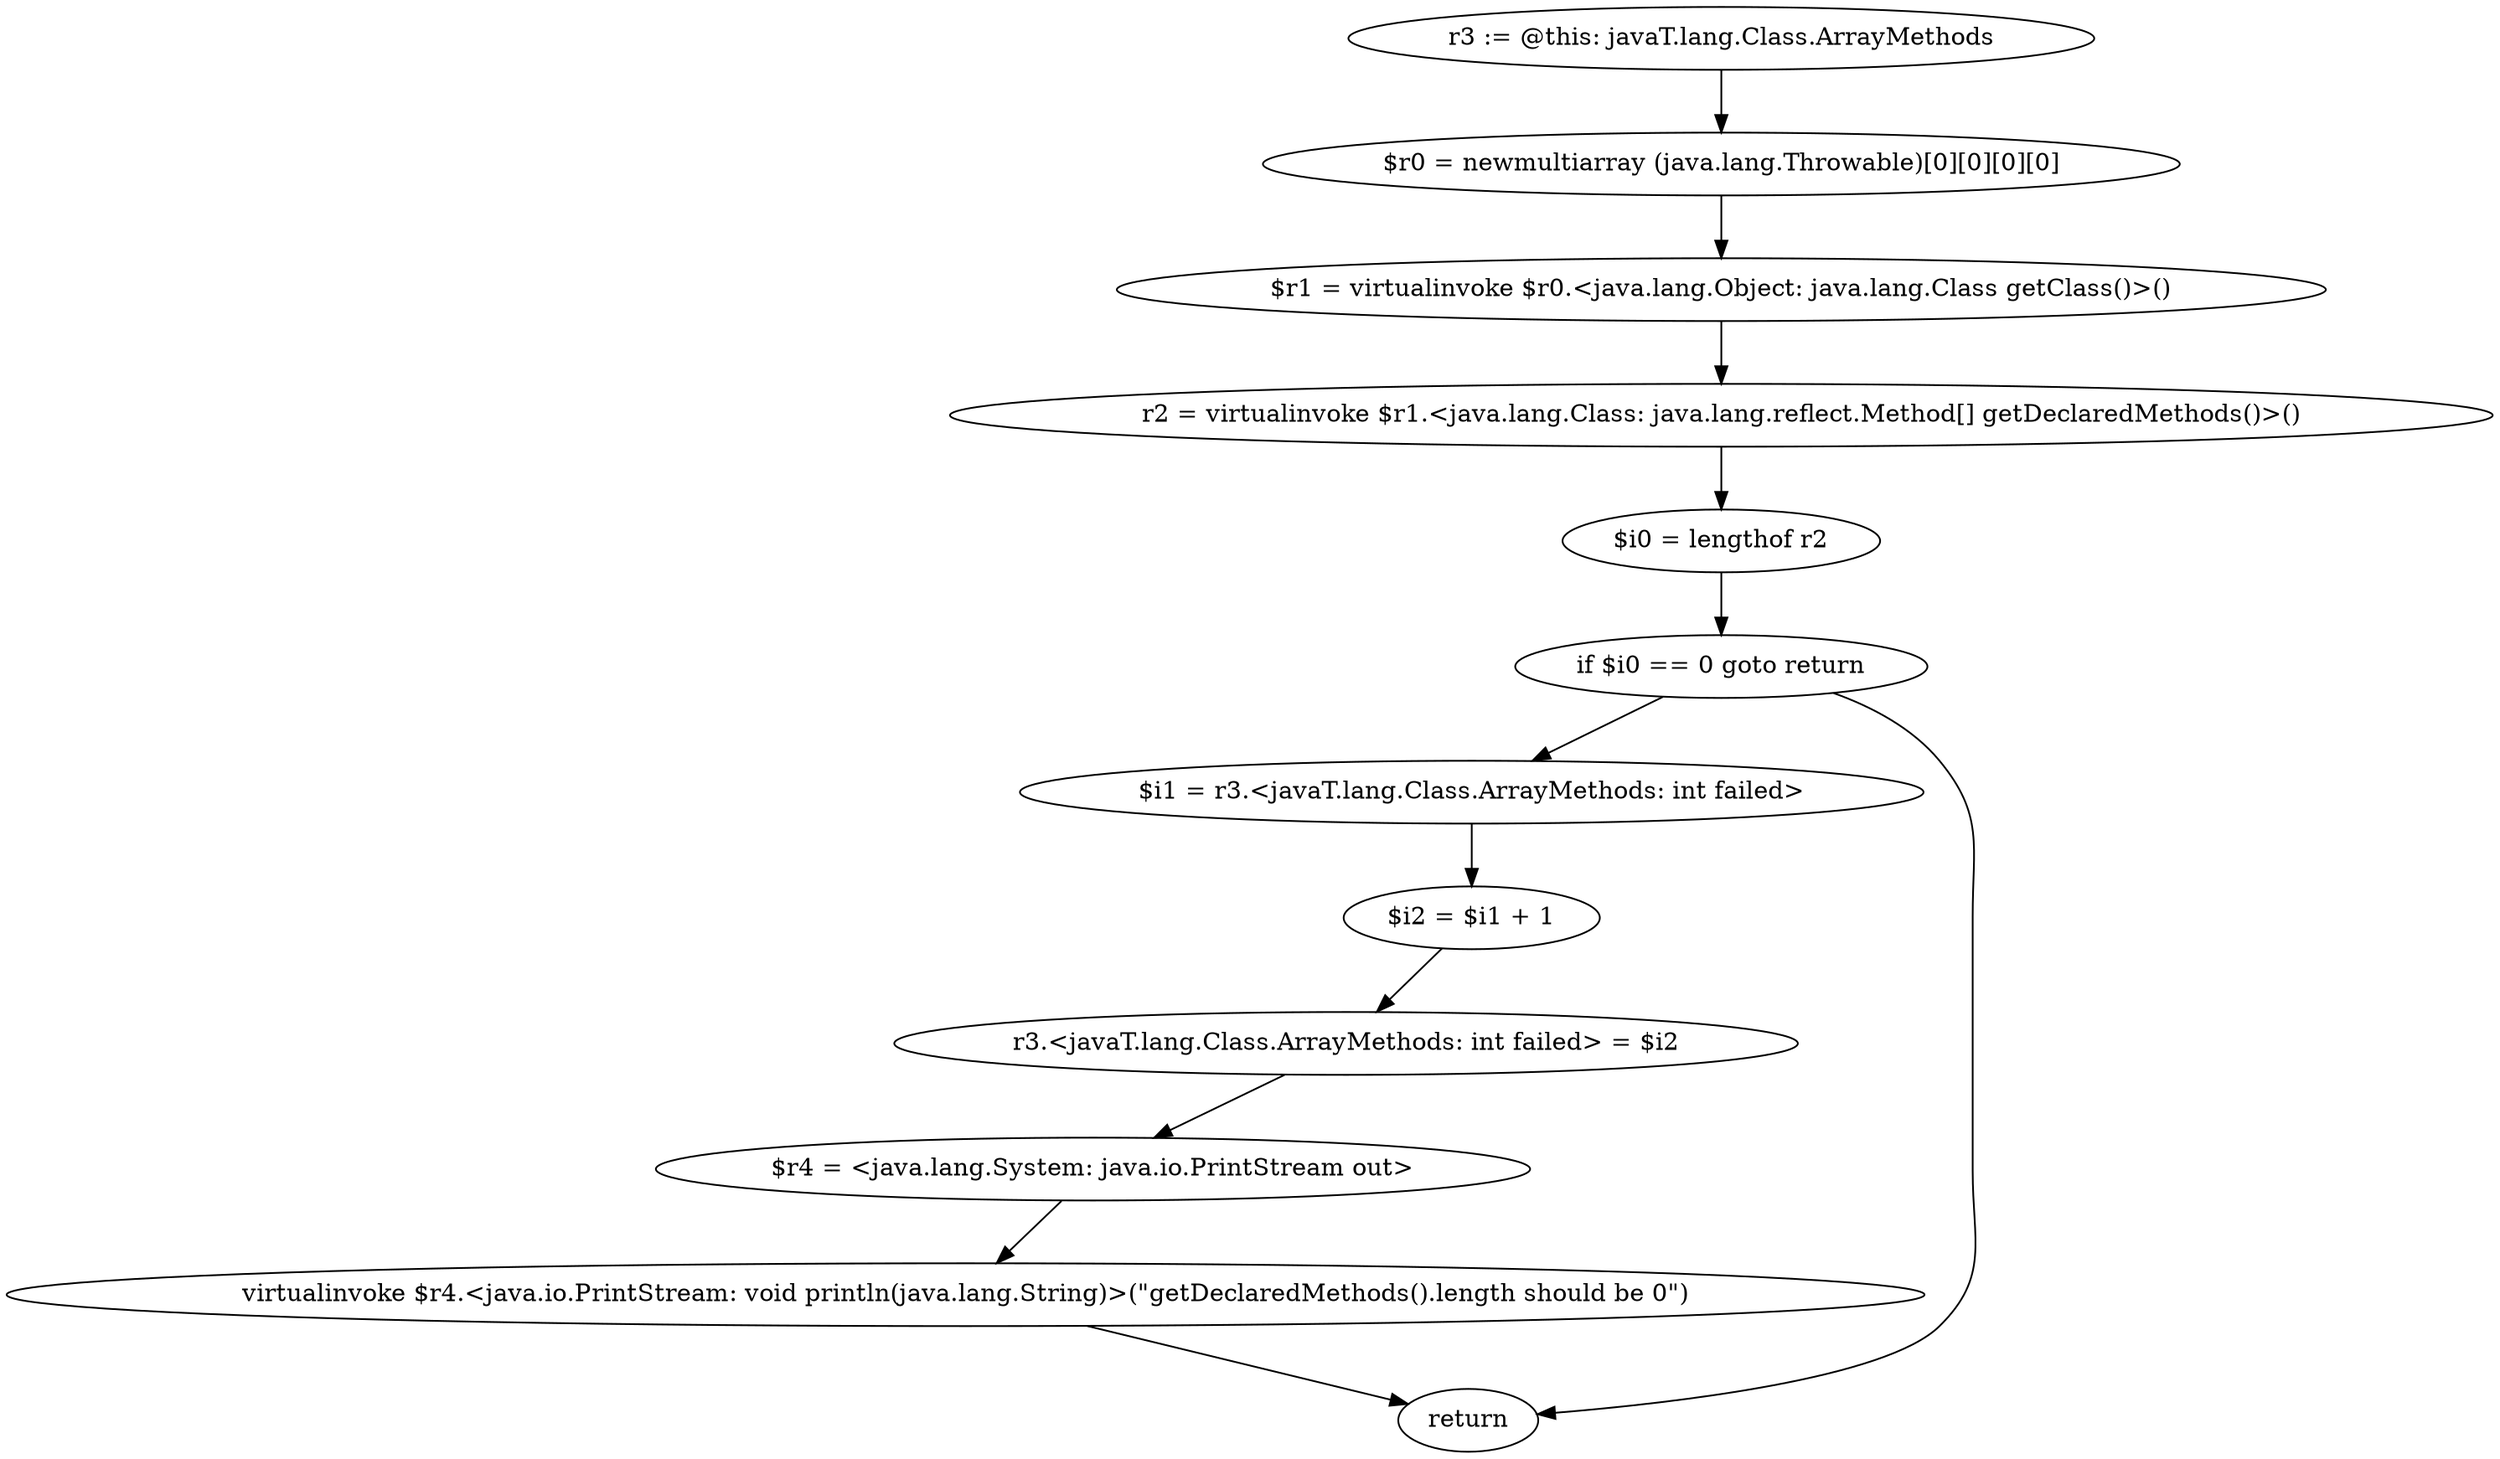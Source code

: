 digraph "unitGraph" {
    "r3 := @this: javaT.lang.Class.ArrayMethods"
    "$r0 = newmultiarray (java.lang.Throwable)[0][0][0][0]"
    "$r1 = virtualinvoke $r0.<java.lang.Object: java.lang.Class getClass()>()"
    "r2 = virtualinvoke $r1.<java.lang.Class: java.lang.reflect.Method[] getDeclaredMethods()>()"
    "$i0 = lengthof r2"
    "if $i0 == 0 goto return"
    "$i1 = r3.<javaT.lang.Class.ArrayMethods: int failed>"
    "$i2 = $i1 + 1"
    "r3.<javaT.lang.Class.ArrayMethods: int failed> = $i2"
    "$r4 = <java.lang.System: java.io.PrintStream out>"
    "virtualinvoke $r4.<java.io.PrintStream: void println(java.lang.String)>(\"getDeclaredMethods().length should be 0\")"
    "return"
    "r3 := @this: javaT.lang.Class.ArrayMethods"->"$r0 = newmultiarray (java.lang.Throwable)[0][0][0][0]";
    "$r0 = newmultiarray (java.lang.Throwable)[0][0][0][0]"->"$r1 = virtualinvoke $r0.<java.lang.Object: java.lang.Class getClass()>()";
    "$r1 = virtualinvoke $r0.<java.lang.Object: java.lang.Class getClass()>()"->"r2 = virtualinvoke $r1.<java.lang.Class: java.lang.reflect.Method[] getDeclaredMethods()>()";
    "r2 = virtualinvoke $r1.<java.lang.Class: java.lang.reflect.Method[] getDeclaredMethods()>()"->"$i0 = lengthof r2";
    "$i0 = lengthof r2"->"if $i0 == 0 goto return";
    "if $i0 == 0 goto return"->"$i1 = r3.<javaT.lang.Class.ArrayMethods: int failed>";
    "if $i0 == 0 goto return"->"return";
    "$i1 = r3.<javaT.lang.Class.ArrayMethods: int failed>"->"$i2 = $i1 + 1";
    "$i2 = $i1 + 1"->"r3.<javaT.lang.Class.ArrayMethods: int failed> = $i2";
    "r3.<javaT.lang.Class.ArrayMethods: int failed> = $i2"->"$r4 = <java.lang.System: java.io.PrintStream out>";
    "$r4 = <java.lang.System: java.io.PrintStream out>"->"virtualinvoke $r4.<java.io.PrintStream: void println(java.lang.String)>(\"getDeclaredMethods().length should be 0\")";
    "virtualinvoke $r4.<java.io.PrintStream: void println(java.lang.String)>(\"getDeclaredMethods().length should be 0\")"->"return";
}
